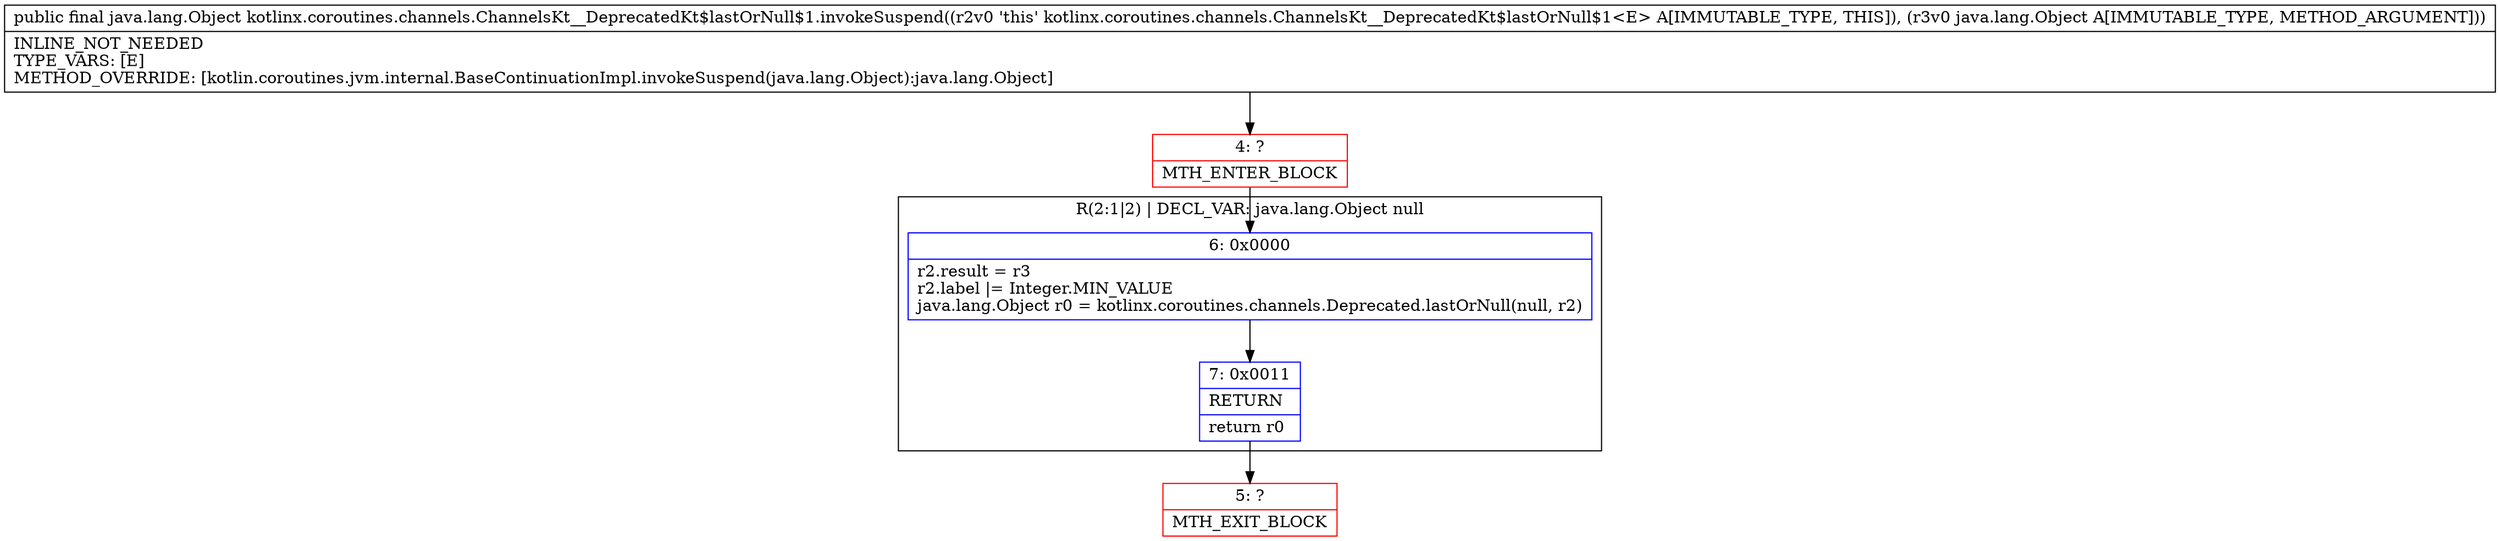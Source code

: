 digraph "CFG forkotlinx.coroutines.channels.ChannelsKt__DeprecatedKt$lastOrNull$1.invokeSuspend(Ljava\/lang\/Object;)Ljava\/lang\/Object;" {
subgraph cluster_Region_968230130 {
label = "R(2:1|2) | DECL_VAR: java.lang.Object null\l";
node [shape=record,color=blue];
Node_6 [shape=record,label="{6\:\ 0x0000|r2.result = r3\lr2.label \|= Integer.MIN_VALUE\ljava.lang.Object r0 = kotlinx.coroutines.channels.Deprecated.lastOrNull(null, r2)\l}"];
Node_7 [shape=record,label="{7\:\ 0x0011|RETURN\l|return r0\l}"];
}
Node_4 [shape=record,color=red,label="{4\:\ ?|MTH_ENTER_BLOCK\l}"];
Node_5 [shape=record,color=red,label="{5\:\ ?|MTH_EXIT_BLOCK\l}"];
MethodNode[shape=record,label="{public final java.lang.Object kotlinx.coroutines.channels.ChannelsKt__DeprecatedKt$lastOrNull$1.invokeSuspend((r2v0 'this' kotlinx.coroutines.channels.ChannelsKt__DeprecatedKt$lastOrNull$1\<E\> A[IMMUTABLE_TYPE, THIS]), (r3v0 java.lang.Object A[IMMUTABLE_TYPE, METHOD_ARGUMENT]))  | INLINE_NOT_NEEDED\lTYPE_VARS: [E]\lMETHOD_OVERRIDE: [kotlin.coroutines.jvm.internal.BaseContinuationImpl.invokeSuspend(java.lang.Object):java.lang.Object]\l}"];
MethodNode -> Node_4;Node_6 -> Node_7;
Node_7 -> Node_5;
Node_4 -> Node_6;
}

